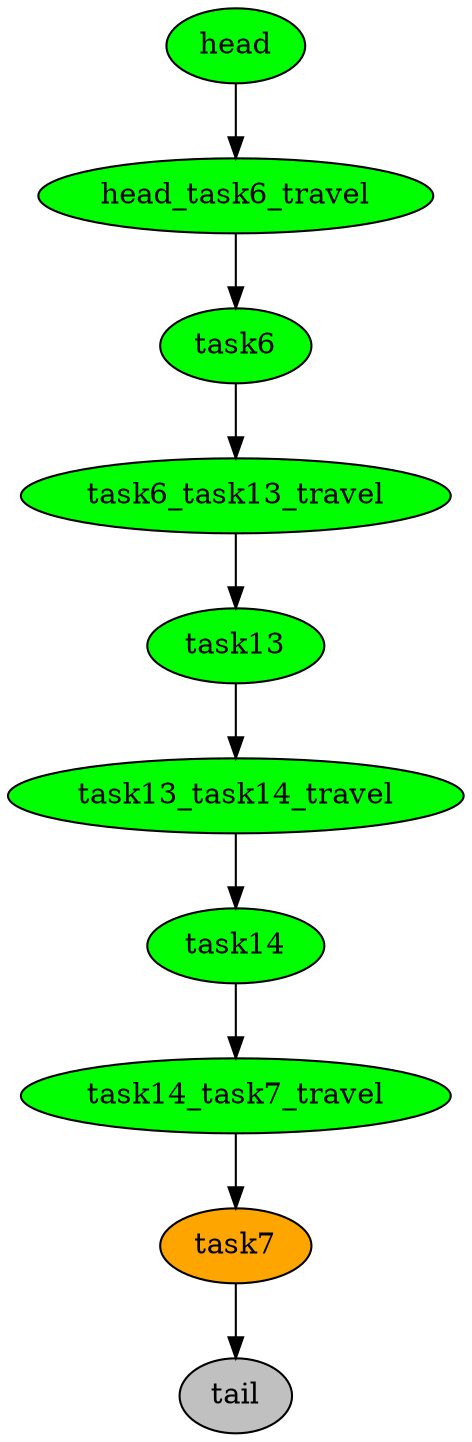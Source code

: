 digraph timeline {
head[label="head",style=filled,fillcolor=green,fontcolor=black];
head_task6_travel[label="head_task6_travel",style=filled,fillcolor=green,fontcolor=black];
task6[label="task6",style=filled,fillcolor=green,fontcolor=black];
task6_task13_travel[label="task6_task13_travel",style=filled,fillcolor=green,fontcolor=black];
task13[label="task13",style=filled,fillcolor=green,fontcolor=black];
task13_task14_travel[label="task13_task14_travel",style=filled,fillcolor=green,fontcolor=black];
task14[label="task14",style=filled,fillcolor=green,fontcolor=black];
task14_task7_travel[label="task14_task7_travel",style=filled,fillcolor=green,fontcolor=black];
task7[label="task7",style=filled,fillcolor=orange,fontcolor=black];
tail[label="tail",style=filled,fillcolor=gray,fontcolor=black];
"head"->"head_task6_travel"[color=black];
"head_task6_travel"->"task6"[color=black];
"task6"->"task6_task13_travel"[color=black];
"task6_task13_travel"->"task13"[color=black];
"task13"->"task13_task14_travel"[color=black];
"task13_task14_travel"->"task14"[color=black];
"task14"->"task14_task7_travel"[color=black];
"task14_task7_travel"->"task7"[color=black];
"task7"->"tail"[color=black];
}
